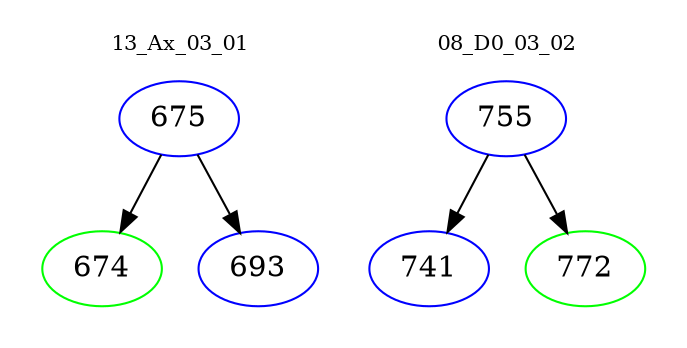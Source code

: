 digraph{
subgraph cluster_0 {
color = white
label = "13_Ax_03_01";
fontsize=10;
T0_675 [label="675", color="blue"]
T0_675 -> T0_674 [color="black"]
T0_674 [label="674", color="green"]
T0_675 -> T0_693 [color="black"]
T0_693 [label="693", color="blue"]
}
subgraph cluster_1 {
color = white
label = "08_D0_03_02";
fontsize=10;
T1_755 [label="755", color="blue"]
T1_755 -> T1_741 [color="black"]
T1_741 [label="741", color="blue"]
T1_755 -> T1_772 [color="black"]
T1_772 [label="772", color="green"]
}
}
